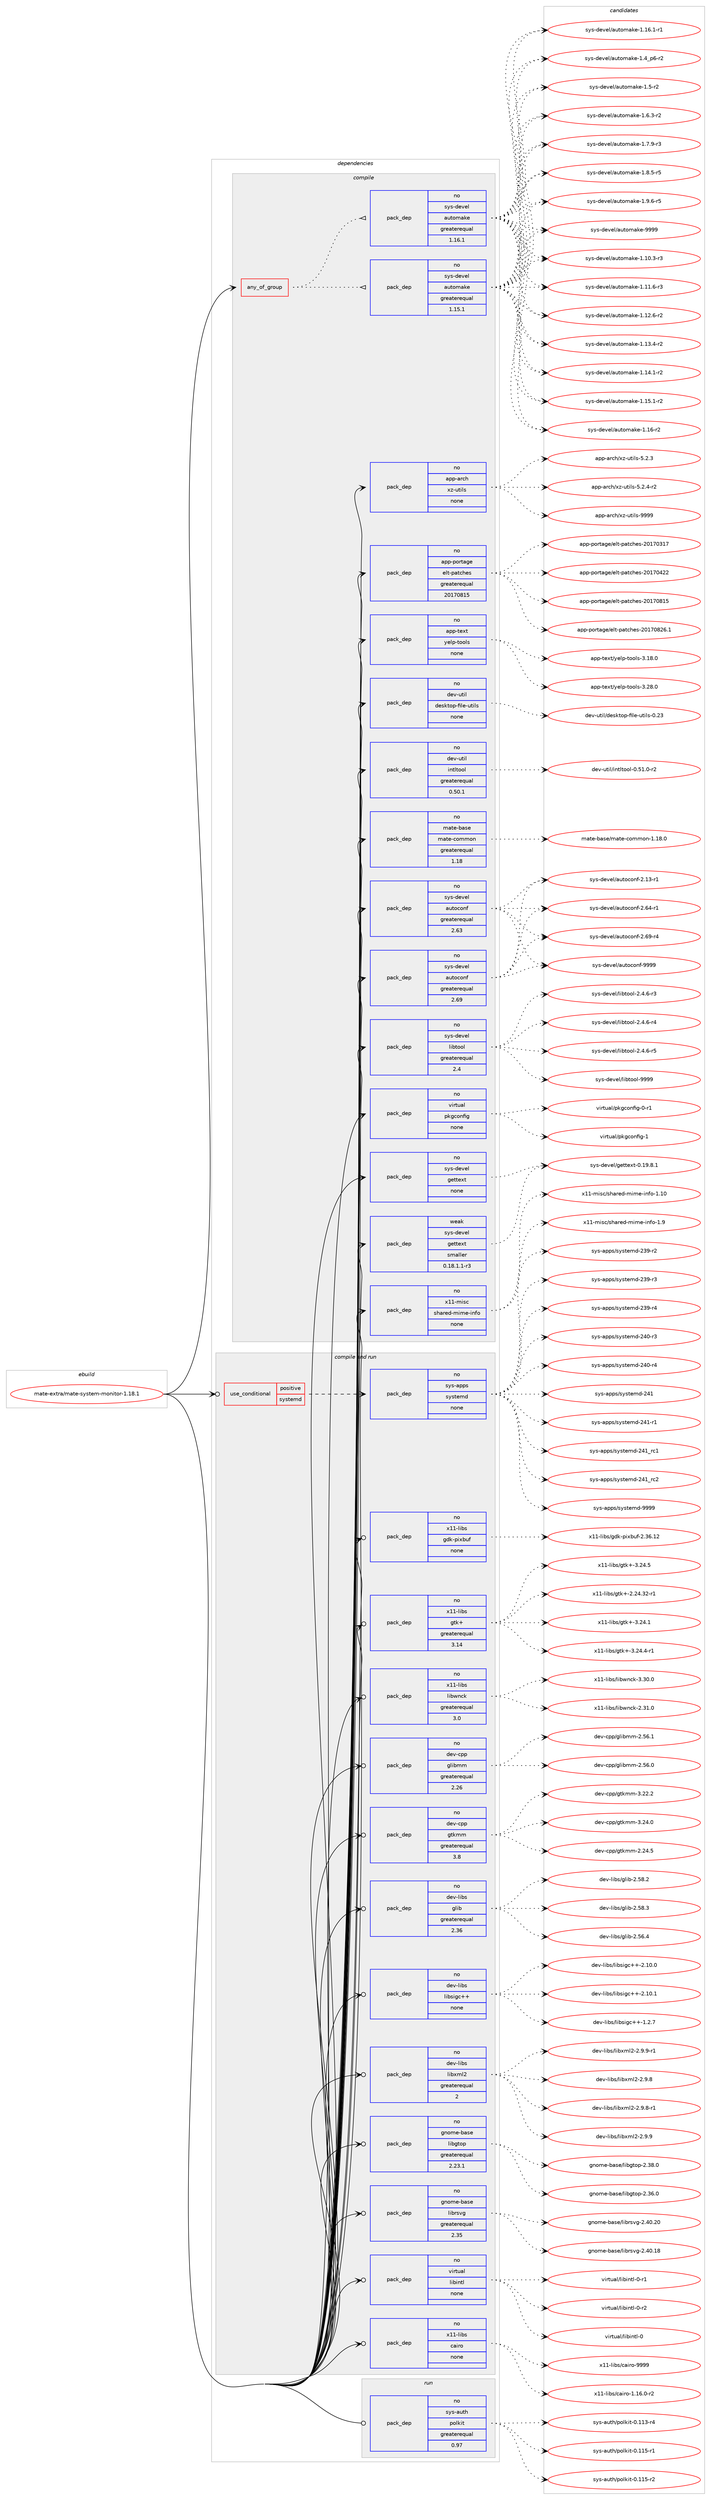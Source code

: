 digraph prolog {

# *************
# Graph options
# *************

newrank=true;
concentrate=true;
compound=true;
graph [rankdir=LR,fontname=Helvetica,fontsize=10,ranksep=1.5];#, ranksep=2.5, nodesep=0.2];
edge  [arrowhead=vee];
node  [fontname=Helvetica,fontsize=10];

# **********
# The ebuild
# **********

subgraph cluster_leftcol {
color=gray;
rank=same;
label=<<i>ebuild</i>>;
id [label="mate-extra/mate-system-monitor-1.18.1", color=red, width=4, href="../mate-extra/mate-system-monitor-1.18.1.svg"];
}

# ****************
# The dependencies
# ****************

subgraph cluster_midcol {
color=gray;
label=<<i>dependencies</i>>;
subgraph cluster_compile {
fillcolor="#eeeeee";
style=filled;
label=<<i>compile</i>>;
subgraph any24516 {
dependency1598541 [label=<<TABLE BORDER="0" CELLBORDER="1" CELLSPACING="0" CELLPADDING="4"><TR><TD CELLPADDING="10">any_of_group</TD></TR></TABLE>>, shape=none, color=red];subgraph pack1141864 {
dependency1598542 [label=<<TABLE BORDER="0" CELLBORDER="1" CELLSPACING="0" CELLPADDING="4" WIDTH="220"><TR><TD ROWSPAN="6" CELLPADDING="30">pack_dep</TD></TR><TR><TD WIDTH="110">no</TD></TR><TR><TD>sys-devel</TD></TR><TR><TD>automake</TD></TR><TR><TD>greaterequal</TD></TR><TR><TD>1.16.1</TD></TR></TABLE>>, shape=none, color=blue];
}
dependency1598541:e -> dependency1598542:w [weight=20,style="dotted",arrowhead="oinv"];
subgraph pack1141865 {
dependency1598543 [label=<<TABLE BORDER="0" CELLBORDER="1" CELLSPACING="0" CELLPADDING="4" WIDTH="220"><TR><TD ROWSPAN="6" CELLPADDING="30">pack_dep</TD></TR><TR><TD WIDTH="110">no</TD></TR><TR><TD>sys-devel</TD></TR><TR><TD>automake</TD></TR><TR><TD>greaterequal</TD></TR><TR><TD>1.15.1</TD></TR></TABLE>>, shape=none, color=blue];
}
dependency1598541:e -> dependency1598543:w [weight=20,style="dotted",arrowhead="oinv"];
}
id:e -> dependency1598541:w [weight=20,style="solid",arrowhead="vee"];
subgraph pack1141866 {
dependency1598544 [label=<<TABLE BORDER="0" CELLBORDER="1" CELLSPACING="0" CELLPADDING="4" WIDTH="220"><TR><TD ROWSPAN="6" CELLPADDING="30">pack_dep</TD></TR><TR><TD WIDTH="110">no</TD></TR><TR><TD>app-arch</TD></TR><TR><TD>xz-utils</TD></TR><TR><TD>none</TD></TR><TR><TD></TD></TR></TABLE>>, shape=none, color=blue];
}
id:e -> dependency1598544:w [weight=20,style="solid",arrowhead="vee"];
subgraph pack1141867 {
dependency1598545 [label=<<TABLE BORDER="0" CELLBORDER="1" CELLSPACING="0" CELLPADDING="4" WIDTH="220"><TR><TD ROWSPAN="6" CELLPADDING="30">pack_dep</TD></TR><TR><TD WIDTH="110">no</TD></TR><TR><TD>app-portage</TD></TR><TR><TD>elt-patches</TD></TR><TR><TD>greaterequal</TD></TR><TR><TD>20170815</TD></TR></TABLE>>, shape=none, color=blue];
}
id:e -> dependency1598545:w [weight=20,style="solid",arrowhead="vee"];
subgraph pack1141868 {
dependency1598546 [label=<<TABLE BORDER="0" CELLBORDER="1" CELLSPACING="0" CELLPADDING="4" WIDTH="220"><TR><TD ROWSPAN="6" CELLPADDING="30">pack_dep</TD></TR><TR><TD WIDTH="110">no</TD></TR><TR><TD>app-text</TD></TR><TR><TD>yelp-tools</TD></TR><TR><TD>none</TD></TR><TR><TD></TD></TR></TABLE>>, shape=none, color=blue];
}
id:e -> dependency1598546:w [weight=20,style="solid",arrowhead="vee"];
subgraph pack1141869 {
dependency1598547 [label=<<TABLE BORDER="0" CELLBORDER="1" CELLSPACING="0" CELLPADDING="4" WIDTH="220"><TR><TD ROWSPAN="6" CELLPADDING="30">pack_dep</TD></TR><TR><TD WIDTH="110">no</TD></TR><TR><TD>dev-util</TD></TR><TR><TD>desktop-file-utils</TD></TR><TR><TD>none</TD></TR><TR><TD></TD></TR></TABLE>>, shape=none, color=blue];
}
id:e -> dependency1598547:w [weight=20,style="solid",arrowhead="vee"];
subgraph pack1141870 {
dependency1598548 [label=<<TABLE BORDER="0" CELLBORDER="1" CELLSPACING="0" CELLPADDING="4" WIDTH="220"><TR><TD ROWSPAN="6" CELLPADDING="30">pack_dep</TD></TR><TR><TD WIDTH="110">no</TD></TR><TR><TD>dev-util</TD></TR><TR><TD>intltool</TD></TR><TR><TD>greaterequal</TD></TR><TR><TD>0.50.1</TD></TR></TABLE>>, shape=none, color=blue];
}
id:e -> dependency1598548:w [weight=20,style="solid",arrowhead="vee"];
subgraph pack1141871 {
dependency1598549 [label=<<TABLE BORDER="0" CELLBORDER="1" CELLSPACING="0" CELLPADDING="4" WIDTH="220"><TR><TD ROWSPAN="6" CELLPADDING="30">pack_dep</TD></TR><TR><TD WIDTH="110">no</TD></TR><TR><TD>mate-base</TD></TR><TR><TD>mate-common</TD></TR><TR><TD>greaterequal</TD></TR><TR><TD>1.18</TD></TR></TABLE>>, shape=none, color=blue];
}
id:e -> dependency1598549:w [weight=20,style="solid",arrowhead="vee"];
subgraph pack1141872 {
dependency1598550 [label=<<TABLE BORDER="0" CELLBORDER="1" CELLSPACING="0" CELLPADDING="4" WIDTH="220"><TR><TD ROWSPAN="6" CELLPADDING="30">pack_dep</TD></TR><TR><TD WIDTH="110">no</TD></TR><TR><TD>sys-devel</TD></TR><TR><TD>autoconf</TD></TR><TR><TD>greaterequal</TD></TR><TR><TD>2.63</TD></TR></TABLE>>, shape=none, color=blue];
}
id:e -> dependency1598550:w [weight=20,style="solid",arrowhead="vee"];
subgraph pack1141873 {
dependency1598551 [label=<<TABLE BORDER="0" CELLBORDER="1" CELLSPACING="0" CELLPADDING="4" WIDTH="220"><TR><TD ROWSPAN="6" CELLPADDING="30">pack_dep</TD></TR><TR><TD WIDTH="110">no</TD></TR><TR><TD>sys-devel</TD></TR><TR><TD>autoconf</TD></TR><TR><TD>greaterequal</TD></TR><TR><TD>2.69</TD></TR></TABLE>>, shape=none, color=blue];
}
id:e -> dependency1598551:w [weight=20,style="solid",arrowhead="vee"];
subgraph pack1141874 {
dependency1598552 [label=<<TABLE BORDER="0" CELLBORDER="1" CELLSPACING="0" CELLPADDING="4" WIDTH="220"><TR><TD ROWSPAN="6" CELLPADDING="30">pack_dep</TD></TR><TR><TD WIDTH="110">no</TD></TR><TR><TD>sys-devel</TD></TR><TR><TD>gettext</TD></TR><TR><TD>none</TD></TR><TR><TD></TD></TR></TABLE>>, shape=none, color=blue];
}
id:e -> dependency1598552:w [weight=20,style="solid",arrowhead="vee"];
subgraph pack1141875 {
dependency1598553 [label=<<TABLE BORDER="0" CELLBORDER="1" CELLSPACING="0" CELLPADDING="4" WIDTH="220"><TR><TD ROWSPAN="6" CELLPADDING="30">pack_dep</TD></TR><TR><TD WIDTH="110">no</TD></TR><TR><TD>sys-devel</TD></TR><TR><TD>libtool</TD></TR><TR><TD>greaterequal</TD></TR><TR><TD>2.4</TD></TR></TABLE>>, shape=none, color=blue];
}
id:e -> dependency1598553:w [weight=20,style="solid",arrowhead="vee"];
subgraph pack1141876 {
dependency1598554 [label=<<TABLE BORDER="0" CELLBORDER="1" CELLSPACING="0" CELLPADDING="4" WIDTH="220"><TR><TD ROWSPAN="6" CELLPADDING="30">pack_dep</TD></TR><TR><TD WIDTH="110">no</TD></TR><TR><TD>virtual</TD></TR><TR><TD>pkgconfig</TD></TR><TR><TD>none</TD></TR><TR><TD></TD></TR></TABLE>>, shape=none, color=blue];
}
id:e -> dependency1598554:w [weight=20,style="solid",arrowhead="vee"];
subgraph pack1141877 {
dependency1598555 [label=<<TABLE BORDER="0" CELLBORDER="1" CELLSPACING="0" CELLPADDING="4" WIDTH="220"><TR><TD ROWSPAN="6" CELLPADDING="30">pack_dep</TD></TR><TR><TD WIDTH="110">no</TD></TR><TR><TD>x11-misc</TD></TR><TR><TD>shared-mime-info</TD></TR><TR><TD>none</TD></TR><TR><TD></TD></TR></TABLE>>, shape=none, color=blue];
}
id:e -> dependency1598555:w [weight=20,style="solid",arrowhead="vee"];
subgraph pack1141878 {
dependency1598556 [label=<<TABLE BORDER="0" CELLBORDER="1" CELLSPACING="0" CELLPADDING="4" WIDTH="220"><TR><TD ROWSPAN="6" CELLPADDING="30">pack_dep</TD></TR><TR><TD WIDTH="110">weak</TD></TR><TR><TD>sys-devel</TD></TR><TR><TD>gettext</TD></TR><TR><TD>smaller</TD></TR><TR><TD>0.18.1.1-r3</TD></TR></TABLE>>, shape=none, color=blue];
}
id:e -> dependency1598556:w [weight=20,style="solid",arrowhead="vee"];
}
subgraph cluster_compileandrun {
fillcolor="#eeeeee";
style=filled;
label=<<i>compile and run</i>>;
subgraph cond431515 {
dependency1598557 [label=<<TABLE BORDER="0" CELLBORDER="1" CELLSPACING="0" CELLPADDING="4"><TR><TD ROWSPAN="3" CELLPADDING="10">use_conditional</TD></TR><TR><TD>positive</TD></TR><TR><TD>systemd</TD></TR></TABLE>>, shape=none, color=red];
subgraph pack1141879 {
dependency1598558 [label=<<TABLE BORDER="0" CELLBORDER="1" CELLSPACING="0" CELLPADDING="4" WIDTH="220"><TR><TD ROWSPAN="6" CELLPADDING="30">pack_dep</TD></TR><TR><TD WIDTH="110">no</TD></TR><TR><TD>sys-apps</TD></TR><TR><TD>systemd</TD></TR><TR><TD>none</TD></TR><TR><TD></TD></TR></TABLE>>, shape=none, color=blue];
}
dependency1598557:e -> dependency1598558:w [weight=20,style="dashed",arrowhead="vee"];
}
id:e -> dependency1598557:w [weight=20,style="solid",arrowhead="odotvee"];
subgraph pack1141880 {
dependency1598559 [label=<<TABLE BORDER="0" CELLBORDER="1" CELLSPACING="0" CELLPADDING="4" WIDTH="220"><TR><TD ROWSPAN="6" CELLPADDING="30">pack_dep</TD></TR><TR><TD WIDTH="110">no</TD></TR><TR><TD>dev-cpp</TD></TR><TR><TD>glibmm</TD></TR><TR><TD>greaterequal</TD></TR><TR><TD>2.26</TD></TR></TABLE>>, shape=none, color=blue];
}
id:e -> dependency1598559:w [weight=20,style="solid",arrowhead="odotvee"];
subgraph pack1141881 {
dependency1598560 [label=<<TABLE BORDER="0" CELLBORDER="1" CELLSPACING="0" CELLPADDING="4" WIDTH="220"><TR><TD ROWSPAN="6" CELLPADDING="30">pack_dep</TD></TR><TR><TD WIDTH="110">no</TD></TR><TR><TD>dev-cpp</TD></TR><TR><TD>gtkmm</TD></TR><TR><TD>greaterequal</TD></TR><TR><TD>3.8</TD></TR></TABLE>>, shape=none, color=blue];
}
id:e -> dependency1598560:w [weight=20,style="solid",arrowhead="odotvee"];
subgraph pack1141882 {
dependency1598561 [label=<<TABLE BORDER="0" CELLBORDER="1" CELLSPACING="0" CELLPADDING="4" WIDTH="220"><TR><TD ROWSPAN="6" CELLPADDING="30">pack_dep</TD></TR><TR><TD WIDTH="110">no</TD></TR><TR><TD>dev-libs</TD></TR><TR><TD>glib</TD></TR><TR><TD>greaterequal</TD></TR><TR><TD>2.36</TD></TR></TABLE>>, shape=none, color=blue];
}
id:e -> dependency1598561:w [weight=20,style="solid",arrowhead="odotvee"];
subgraph pack1141883 {
dependency1598562 [label=<<TABLE BORDER="0" CELLBORDER="1" CELLSPACING="0" CELLPADDING="4" WIDTH="220"><TR><TD ROWSPAN="6" CELLPADDING="30">pack_dep</TD></TR><TR><TD WIDTH="110">no</TD></TR><TR><TD>dev-libs</TD></TR><TR><TD>libsigc++</TD></TR><TR><TD>none</TD></TR><TR><TD></TD></TR></TABLE>>, shape=none, color=blue];
}
id:e -> dependency1598562:w [weight=20,style="solid",arrowhead="odotvee"];
subgraph pack1141884 {
dependency1598563 [label=<<TABLE BORDER="0" CELLBORDER="1" CELLSPACING="0" CELLPADDING="4" WIDTH="220"><TR><TD ROWSPAN="6" CELLPADDING="30">pack_dep</TD></TR><TR><TD WIDTH="110">no</TD></TR><TR><TD>dev-libs</TD></TR><TR><TD>libxml2</TD></TR><TR><TD>greaterequal</TD></TR><TR><TD>2</TD></TR></TABLE>>, shape=none, color=blue];
}
id:e -> dependency1598563:w [weight=20,style="solid",arrowhead="odotvee"];
subgraph pack1141885 {
dependency1598564 [label=<<TABLE BORDER="0" CELLBORDER="1" CELLSPACING="0" CELLPADDING="4" WIDTH="220"><TR><TD ROWSPAN="6" CELLPADDING="30">pack_dep</TD></TR><TR><TD WIDTH="110">no</TD></TR><TR><TD>gnome-base</TD></TR><TR><TD>libgtop</TD></TR><TR><TD>greaterequal</TD></TR><TR><TD>2.23.1</TD></TR></TABLE>>, shape=none, color=blue];
}
id:e -> dependency1598564:w [weight=20,style="solid",arrowhead="odotvee"];
subgraph pack1141886 {
dependency1598565 [label=<<TABLE BORDER="0" CELLBORDER="1" CELLSPACING="0" CELLPADDING="4" WIDTH="220"><TR><TD ROWSPAN="6" CELLPADDING="30">pack_dep</TD></TR><TR><TD WIDTH="110">no</TD></TR><TR><TD>gnome-base</TD></TR><TR><TD>librsvg</TD></TR><TR><TD>greaterequal</TD></TR><TR><TD>2.35</TD></TR></TABLE>>, shape=none, color=blue];
}
id:e -> dependency1598565:w [weight=20,style="solid",arrowhead="odotvee"];
subgraph pack1141887 {
dependency1598566 [label=<<TABLE BORDER="0" CELLBORDER="1" CELLSPACING="0" CELLPADDING="4" WIDTH="220"><TR><TD ROWSPAN="6" CELLPADDING="30">pack_dep</TD></TR><TR><TD WIDTH="110">no</TD></TR><TR><TD>virtual</TD></TR><TR><TD>libintl</TD></TR><TR><TD>none</TD></TR><TR><TD></TD></TR></TABLE>>, shape=none, color=blue];
}
id:e -> dependency1598566:w [weight=20,style="solid",arrowhead="odotvee"];
subgraph pack1141888 {
dependency1598567 [label=<<TABLE BORDER="0" CELLBORDER="1" CELLSPACING="0" CELLPADDING="4" WIDTH="220"><TR><TD ROWSPAN="6" CELLPADDING="30">pack_dep</TD></TR><TR><TD WIDTH="110">no</TD></TR><TR><TD>x11-libs</TD></TR><TR><TD>cairo</TD></TR><TR><TD>none</TD></TR><TR><TD></TD></TR></TABLE>>, shape=none, color=blue];
}
id:e -> dependency1598567:w [weight=20,style="solid",arrowhead="odotvee"];
subgraph pack1141889 {
dependency1598568 [label=<<TABLE BORDER="0" CELLBORDER="1" CELLSPACING="0" CELLPADDING="4" WIDTH="220"><TR><TD ROWSPAN="6" CELLPADDING="30">pack_dep</TD></TR><TR><TD WIDTH="110">no</TD></TR><TR><TD>x11-libs</TD></TR><TR><TD>gdk-pixbuf</TD></TR><TR><TD>none</TD></TR><TR><TD></TD></TR></TABLE>>, shape=none, color=blue];
}
id:e -> dependency1598568:w [weight=20,style="solid",arrowhead="odotvee"];
subgraph pack1141890 {
dependency1598569 [label=<<TABLE BORDER="0" CELLBORDER="1" CELLSPACING="0" CELLPADDING="4" WIDTH="220"><TR><TD ROWSPAN="6" CELLPADDING="30">pack_dep</TD></TR><TR><TD WIDTH="110">no</TD></TR><TR><TD>x11-libs</TD></TR><TR><TD>gtk+</TD></TR><TR><TD>greaterequal</TD></TR><TR><TD>3.14</TD></TR></TABLE>>, shape=none, color=blue];
}
id:e -> dependency1598569:w [weight=20,style="solid",arrowhead="odotvee"];
subgraph pack1141891 {
dependency1598570 [label=<<TABLE BORDER="0" CELLBORDER="1" CELLSPACING="0" CELLPADDING="4" WIDTH="220"><TR><TD ROWSPAN="6" CELLPADDING="30">pack_dep</TD></TR><TR><TD WIDTH="110">no</TD></TR><TR><TD>x11-libs</TD></TR><TR><TD>libwnck</TD></TR><TR><TD>greaterequal</TD></TR><TR><TD>3.0</TD></TR></TABLE>>, shape=none, color=blue];
}
id:e -> dependency1598570:w [weight=20,style="solid",arrowhead="odotvee"];
}
subgraph cluster_run {
fillcolor="#eeeeee";
style=filled;
label=<<i>run</i>>;
subgraph pack1141892 {
dependency1598571 [label=<<TABLE BORDER="0" CELLBORDER="1" CELLSPACING="0" CELLPADDING="4" WIDTH="220"><TR><TD ROWSPAN="6" CELLPADDING="30">pack_dep</TD></TR><TR><TD WIDTH="110">no</TD></TR><TR><TD>sys-auth</TD></TR><TR><TD>polkit</TD></TR><TR><TD>greaterequal</TD></TR><TR><TD>0.97</TD></TR></TABLE>>, shape=none, color=blue];
}
id:e -> dependency1598571:w [weight=20,style="solid",arrowhead="odot"];
}
}

# **************
# The candidates
# **************

subgraph cluster_choices {
rank=same;
color=gray;
label=<<i>candidates</i>>;

subgraph choice1141864 {
color=black;
nodesep=1;
choice11512111545100101118101108479711711611110997107101454946494846514511451 [label="sys-devel/automake-1.10.3-r3", color=red, width=4,href="../sys-devel/automake-1.10.3-r3.svg"];
choice11512111545100101118101108479711711611110997107101454946494946544511451 [label="sys-devel/automake-1.11.6-r3", color=red, width=4,href="../sys-devel/automake-1.11.6-r3.svg"];
choice11512111545100101118101108479711711611110997107101454946495046544511450 [label="sys-devel/automake-1.12.6-r2", color=red, width=4,href="../sys-devel/automake-1.12.6-r2.svg"];
choice11512111545100101118101108479711711611110997107101454946495146524511450 [label="sys-devel/automake-1.13.4-r2", color=red, width=4,href="../sys-devel/automake-1.13.4-r2.svg"];
choice11512111545100101118101108479711711611110997107101454946495246494511450 [label="sys-devel/automake-1.14.1-r2", color=red, width=4,href="../sys-devel/automake-1.14.1-r2.svg"];
choice11512111545100101118101108479711711611110997107101454946495346494511450 [label="sys-devel/automake-1.15.1-r2", color=red, width=4,href="../sys-devel/automake-1.15.1-r2.svg"];
choice1151211154510010111810110847971171161111099710710145494649544511450 [label="sys-devel/automake-1.16-r2", color=red, width=4,href="../sys-devel/automake-1.16-r2.svg"];
choice11512111545100101118101108479711711611110997107101454946495446494511449 [label="sys-devel/automake-1.16.1-r1", color=red, width=4,href="../sys-devel/automake-1.16.1-r1.svg"];
choice115121115451001011181011084797117116111109971071014549465295112544511450 [label="sys-devel/automake-1.4_p6-r2", color=red, width=4,href="../sys-devel/automake-1.4_p6-r2.svg"];
choice11512111545100101118101108479711711611110997107101454946534511450 [label="sys-devel/automake-1.5-r2", color=red, width=4,href="../sys-devel/automake-1.5-r2.svg"];
choice115121115451001011181011084797117116111109971071014549465446514511450 [label="sys-devel/automake-1.6.3-r2", color=red, width=4,href="../sys-devel/automake-1.6.3-r2.svg"];
choice115121115451001011181011084797117116111109971071014549465546574511451 [label="sys-devel/automake-1.7.9-r3", color=red, width=4,href="../sys-devel/automake-1.7.9-r3.svg"];
choice115121115451001011181011084797117116111109971071014549465646534511453 [label="sys-devel/automake-1.8.5-r5", color=red, width=4,href="../sys-devel/automake-1.8.5-r5.svg"];
choice115121115451001011181011084797117116111109971071014549465746544511453 [label="sys-devel/automake-1.9.6-r5", color=red, width=4,href="../sys-devel/automake-1.9.6-r5.svg"];
choice115121115451001011181011084797117116111109971071014557575757 [label="sys-devel/automake-9999", color=red, width=4,href="../sys-devel/automake-9999.svg"];
dependency1598542:e -> choice11512111545100101118101108479711711611110997107101454946494846514511451:w [style=dotted,weight="100"];
dependency1598542:e -> choice11512111545100101118101108479711711611110997107101454946494946544511451:w [style=dotted,weight="100"];
dependency1598542:e -> choice11512111545100101118101108479711711611110997107101454946495046544511450:w [style=dotted,weight="100"];
dependency1598542:e -> choice11512111545100101118101108479711711611110997107101454946495146524511450:w [style=dotted,weight="100"];
dependency1598542:e -> choice11512111545100101118101108479711711611110997107101454946495246494511450:w [style=dotted,weight="100"];
dependency1598542:e -> choice11512111545100101118101108479711711611110997107101454946495346494511450:w [style=dotted,weight="100"];
dependency1598542:e -> choice1151211154510010111810110847971171161111099710710145494649544511450:w [style=dotted,weight="100"];
dependency1598542:e -> choice11512111545100101118101108479711711611110997107101454946495446494511449:w [style=dotted,weight="100"];
dependency1598542:e -> choice115121115451001011181011084797117116111109971071014549465295112544511450:w [style=dotted,weight="100"];
dependency1598542:e -> choice11512111545100101118101108479711711611110997107101454946534511450:w [style=dotted,weight="100"];
dependency1598542:e -> choice115121115451001011181011084797117116111109971071014549465446514511450:w [style=dotted,weight="100"];
dependency1598542:e -> choice115121115451001011181011084797117116111109971071014549465546574511451:w [style=dotted,weight="100"];
dependency1598542:e -> choice115121115451001011181011084797117116111109971071014549465646534511453:w [style=dotted,weight="100"];
dependency1598542:e -> choice115121115451001011181011084797117116111109971071014549465746544511453:w [style=dotted,weight="100"];
dependency1598542:e -> choice115121115451001011181011084797117116111109971071014557575757:w [style=dotted,weight="100"];
}
subgraph choice1141865 {
color=black;
nodesep=1;
choice11512111545100101118101108479711711611110997107101454946494846514511451 [label="sys-devel/automake-1.10.3-r3", color=red, width=4,href="../sys-devel/automake-1.10.3-r3.svg"];
choice11512111545100101118101108479711711611110997107101454946494946544511451 [label="sys-devel/automake-1.11.6-r3", color=red, width=4,href="../sys-devel/automake-1.11.6-r3.svg"];
choice11512111545100101118101108479711711611110997107101454946495046544511450 [label="sys-devel/automake-1.12.6-r2", color=red, width=4,href="../sys-devel/automake-1.12.6-r2.svg"];
choice11512111545100101118101108479711711611110997107101454946495146524511450 [label="sys-devel/automake-1.13.4-r2", color=red, width=4,href="../sys-devel/automake-1.13.4-r2.svg"];
choice11512111545100101118101108479711711611110997107101454946495246494511450 [label="sys-devel/automake-1.14.1-r2", color=red, width=4,href="../sys-devel/automake-1.14.1-r2.svg"];
choice11512111545100101118101108479711711611110997107101454946495346494511450 [label="sys-devel/automake-1.15.1-r2", color=red, width=4,href="../sys-devel/automake-1.15.1-r2.svg"];
choice1151211154510010111810110847971171161111099710710145494649544511450 [label="sys-devel/automake-1.16-r2", color=red, width=4,href="../sys-devel/automake-1.16-r2.svg"];
choice11512111545100101118101108479711711611110997107101454946495446494511449 [label="sys-devel/automake-1.16.1-r1", color=red, width=4,href="../sys-devel/automake-1.16.1-r1.svg"];
choice115121115451001011181011084797117116111109971071014549465295112544511450 [label="sys-devel/automake-1.4_p6-r2", color=red, width=4,href="../sys-devel/automake-1.4_p6-r2.svg"];
choice11512111545100101118101108479711711611110997107101454946534511450 [label="sys-devel/automake-1.5-r2", color=red, width=4,href="../sys-devel/automake-1.5-r2.svg"];
choice115121115451001011181011084797117116111109971071014549465446514511450 [label="sys-devel/automake-1.6.3-r2", color=red, width=4,href="../sys-devel/automake-1.6.3-r2.svg"];
choice115121115451001011181011084797117116111109971071014549465546574511451 [label="sys-devel/automake-1.7.9-r3", color=red, width=4,href="../sys-devel/automake-1.7.9-r3.svg"];
choice115121115451001011181011084797117116111109971071014549465646534511453 [label="sys-devel/automake-1.8.5-r5", color=red, width=4,href="../sys-devel/automake-1.8.5-r5.svg"];
choice115121115451001011181011084797117116111109971071014549465746544511453 [label="sys-devel/automake-1.9.6-r5", color=red, width=4,href="../sys-devel/automake-1.9.6-r5.svg"];
choice115121115451001011181011084797117116111109971071014557575757 [label="sys-devel/automake-9999", color=red, width=4,href="../sys-devel/automake-9999.svg"];
dependency1598543:e -> choice11512111545100101118101108479711711611110997107101454946494846514511451:w [style=dotted,weight="100"];
dependency1598543:e -> choice11512111545100101118101108479711711611110997107101454946494946544511451:w [style=dotted,weight="100"];
dependency1598543:e -> choice11512111545100101118101108479711711611110997107101454946495046544511450:w [style=dotted,weight="100"];
dependency1598543:e -> choice11512111545100101118101108479711711611110997107101454946495146524511450:w [style=dotted,weight="100"];
dependency1598543:e -> choice11512111545100101118101108479711711611110997107101454946495246494511450:w [style=dotted,weight="100"];
dependency1598543:e -> choice11512111545100101118101108479711711611110997107101454946495346494511450:w [style=dotted,weight="100"];
dependency1598543:e -> choice1151211154510010111810110847971171161111099710710145494649544511450:w [style=dotted,weight="100"];
dependency1598543:e -> choice11512111545100101118101108479711711611110997107101454946495446494511449:w [style=dotted,weight="100"];
dependency1598543:e -> choice115121115451001011181011084797117116111109971071014549465295112544511450:w [style=dotted,weight="100"];
dependency1598543:e -> choice11512111545100101118101108479711711611110997107101454946534511450:w [style=dotted,weight="100"];
dependency1598543:e -> choice115121115451001011181011084797117116111109971071014549465446514511450:w [style=dotted,weight="100"];
dependency1598543:e -> choice115121115451001011181011084797117116111109971071014549465546574511451:w [style=dotted,weight="100"];
dependency1598543:e -> choice115121115451001011181011084797117116111109971071014549465646534511453:w [style=dotted,weight="100"];
dependency1598543:e -> choice115121115451001011181011084797117116111109971071014549465746544511453:w [style=dotted,weight="100"];
dependency1598543:e -> choice115121115451001011181011084797117116111109971071014557575757:w [style=dotted,weight="100"];
}
subgraph choice1141866 {
color=black;
nodesep=1;
choice971121124597114991044712012245117116105108115455346504651 [label="app-arch/xz-utils-5.2.3", color=red, width=4,href="../app-arch/xz-utils-5.2.3.svg"];
choice9711211245971149910447120122451171161051081154553465046524511450 [label="app-arch/xz-utils-5.2.4-r2", color=red, width=4,href="../app-arch/xz-utils-5.2.4-r2.svg"];
choice9711211245971149910447120122451171161051081154557575757 [label="app-arch/xz-utils-9999", color=red, width=4,href="../app-arch/xz-utils-9999.svg"];
dependency1598544:e -> choice971121124597114991044712012245117116105108115455346504651:w [style=dotted,weight="100"];
dependency1598544:e -> choice9711211245971149910447120122451171161051081154553465046524511450:w [style=dotted,weight="100"];
dependency1598544:e -> choice9711211245971149910447120122451171161051081154557575757:w [style=dotted,weight="100"];
}
subgraph choice1141867 {
color=black;
nodesep=1;
choice97112112451121111141169710310147101108116451129711699104101115455048495548514955 [label="app-portage/elt-patches-20170317", color=red, width=4,href="../app-portage/elt-patches-20170317.svg"];
choice97112112451121111141169710310147101108116451129711699104101115455048495548525050 [label="app-portage/elt-patches-20170422", color=red, width=4,href="../app-portage/elt-patches-20170422.svg"];
choice97112112451121111141169710310147101108116451129711699104101115455048495548564953 [label="app-portage/elt-patches-20170815", color=red, width=4,href="../app-portage/elt-patches-20170815.svg"];
choice971121124511211111411697103101471011081164511297116991041011154550484955485650544649 [label="app-portage/elt-patches-20170826.1", color=red, width=4,href="../app-portage/elt-patches-20170826.1.svg"];
dependency1598545:e -> choice97112112451121111141169710310147101108116451129711699104101115455048495548514955:w [style=dotted,weight="100"];
dependency1598545:e -> choice97112112451121111141169710310147101108116451129711699104101115455048495548525050:w [style=dotted,weight="100"];
dependency1598545:e -> choice97112112451121111141169710310147101108116451129711699104101115455048495548564953:w [style=dotted,weight="100"];
dependency1598545:e -> choice971121124511211111411697103101471011081164511297116991041011154550484955485650544649:w [style=dotted,weight="100"];
}
subgraph choice1141868 {
color=black;
nodesep=1;
choice9711211245116101120116471211011081124511611111110811545514649564648 [label="app-text/yelp-tools-3.18.0", color=red, width=4,href="../app-text/yelp-tools-3.18.0.svg"];
choice9711211245116101120116471211011081124511611111110811545514650564648 [label="app-text/yelp-tools-3.28.0", color=red, width=4,href="../app-text/yelp-tools-3.28.0.svg"];
dependency1598546:e -> choice9711211245116101120116471211011081124511611111110811545514649564648:w [style=dotted,weight="100"];
dependency1598546:e -> choice9711211245116101120116471211011081124511611111110811545514650564648:w [style=dotted,weight="100"];
}
subgraph choice1141869 {
color=black;
nodesep=1;
choice100101118451171161051084710010111510711611111245102105108101451171161051081154548465051 [label="dev-util/desktop-file-utils-0.23", color=red, width=4,href="../dev-util/desktop-file-utils-0.23.svg"];
dependency1598547:e -> choice100101118451171161051084710010111510711611111245102105108101451171161051081154548465051:w [style=dotted,weight="100"];
}
subgraph choice1141870 {
color=black;
nodesep=1;
choice1001011184511711610510847105110116108116111111108454846534946484511450 [label="dev-util/intltool-0.51.0-r2", color=red, width=4,href="../dev-util/intltool-0.51.0-r2.svg"];
dependency1598548:e -> choice1001011184511711610510847105110116108116111111108454846534946484511450:w [style=dotted,weight="100"];
}
subgraph choice1141871 {
color=black;
nodesep=1;
choice109971161014598971151014710997116101459911110910911111045494649564648 [label="mate-base/mate-common-1.18.0", color=red, width=4,href="../mate-base/mate-common-1.18.0.svg"];
dependency1598549:e -> choice109971161014598971151014710997116101459911110910911111045494649564648:w [style=dotted,weight="100"];
}
subgraph choice1141872 {
color=black;
nodesep=1;
choice1151211154510010111810110847971171161119911111010245504649514511449 [label="sys-devel/autoconf-2.13-r1", color=red, width=4,href="../sys-devel/autoconf-2.13-r1.svg"];
choice1151211154510010111810110847971171161119911111010245504654524511449 [label="sys-devel/autoconf-2.64-r1", color=red, width=4,href="../sys-devel/autoconf-2.64-r1.svg"];
choice1151211154510010111810110847971171161119911111010245504654574511452 [label="sys-devel/autoconf-2.69-r4", color=red, width=4,href="../sys-devel/autoconf-2.69-r4.svg"];
choice115121115451001011181011084797117116111991111101024557575757 [label="sys-devel/autoconf-9999", color=red, width=4,href="../sys-devel/autoconf-9999.svg"];
dependency1598550:e -> choice1151211154510010111810110847971171161119911111010245504649514511449:w [style=dotted,weight="100"];
dependency1598550:e -> choice1151211154510010111810110847971171161119911111010245504654524511449:w [style=dotted,weight="100"];
dependency1598550:e -> choice1151211154510010111810110847971171161119911111010245504654574511452:w [style=dotted,weight="100"];
dependency1598550:e -> choice115121115451001011181011084797117116111991111101024557575757:w [style=dotted,weight="100"];
}
subgraph choice1141873 {
color=black;
nodesep=1;
choice1151211154510010111810110847971171161119911111010245504649514511449 [label="sys-devel/autoconf-2.13-r1", color=red, width=4,href="../sys-devel/autoconf-2.13-r1.svg"];
choice1151211154510010111810110847971171161119911111010245504654524511449 [label="sys-devel/autoconf-2.64-r1", color=red, width=4,href="../sys-devel/autoconf-2.64-r1.svg"];
choice1151211154510010111810110847971171161119911111010245504654574511452 [label="sys-devel/autoconf-2.69-r4", color=red, width=4,href="../sys-devel/autoconf-2.69-r4.svg"];
choice115121115451001011181011084797117116111991111101024557575757 [label="sys-devel/autoconf-9999", color=red, width=4,href="../sys-devel/autoconf-9999.svg"];
dependency1598551:e -> choice1151211154510010111810110847971171161119911111010245504649514511449:w [style=dotted,weight="100"];
dependency1598551:e -> choice1151211154510010111810110847971171161119911111010245504654524511449:w [style=dotted,weight="100"];
dependency1598551:e -> choice1151211154510010111810110847971171161119911111010245504654574511452:w [style=dotted,weight="100"];
dependency1598551:e -> choice115121115451001011181011084797117116111991111101024557575757:w [style=dotted,weight="100"];
}
subgraph choice1141874 {
color=black;
nodesep=1;
choice1151211154510010111810110847103101116116101120116454846495746564649 [label="sys-devel/gettext-0.19.8.1", color=red, width=4,href="../sys-devel/gettext-0.19.8.1.svg"];
dependency1598552:e -> choice1151211154510010111810110847103101116116101120116454846495746564649:w [style=dotted,weight="100"];
}
subgraph choice1141875 {
color=black;
nodesep=1;
choice1151211154510010111810110847108105981161111111084550465246544511451 [label="sys-devel/libtool-2.4.6-r3", color=red, width=4,href="../sys-devel/libtool-2.4.6-r3.svg"];
choice1151211154510010111810110847108105981161111111084550465246544511452 [label="sys-devel/libtool-2.4.6-r4", color=red, width=4,href="../sys-devel/libtool-2.4.6-r4.svg"];
choice1151211154510010111810110847108105981161111111084550465246544511453 [label="sys-devel/libtool-2.4.6-r5", color=red, width=4,href="../sys-devel/libtool-2.4.6-r5.svg"];
choice1151211154510010111810110847108105981161111111084557575757 [label="sys-devel/libtool-9999", color=red, width=4,href="../sys-devel/libtool-9999.svg"];
dependency1598553:e -> choice1151211154510010111810110847108105981161111111084550465246544511451:w [style=dotted,weight="100"];
dependency1598553:e -> choice1151211154510010111810110847108105981161111111084550465246544511452:w [style=dotted,weight="100"];
dependency1598553:e -> choice1151211154510010111810110847108105981161111111084550465246544511453:w [style=dotted,weight="100"];
dependency1598553:e -> choice1151211154510010111810110847108105981161111111084557575757:w [style=dotted,weight="100"];
}
subgraph choice1141876 {
color=black;
nodesep=1;
choice11810511411611797108471121071039911111010210510345484511449 [label="virtual/pkgconfig-0-r1", color=red, width=4,href="../virtual/pkgconfig-0-r1.svg"];
choice1181051141161179710847112107103991111101021051034549 [label="virtual/pkgconfig-1", color=red, width=4,href="../virtual/pkgconfig-1.svg"];
dependency1598554:e -> choice11810511411611797108471121071039911111010210510345484511449:w [style=dotted,weight="100"];
dependency1598554:e -> choice1181051141161179710847112107103991111101021051034549:w [style=dotted,weight="100"];
}
subgraph choice1141877 {
color=black;
nodesep=1;
choice12049494510910511599471151049711410110045109105109101451051101021114549464948 [label="x11-misc/shared-mime-info-1.10", color=red, width=4,href="../x11-misc/shared-mime-info-1.10.svg"];
choice120494945109105115994711510497114101100451091051091014510511010211145494657 [label="x11-misc/shared-mime-info-1.9", color=red, width=4,href="../x11-misc/shared-mime-info-1.9.svg"];
dependency1598555:e -> choice12049494510910511599471151049711410110045109105109101451051101021114549464948:w [style=dotted,weight="100"];
dependency1598555:e -> choice120494945109105115994711510497114101100451091051091014510511010211145494657:w [style=dotted,weight="100"];
}
subgraph choice1141878 {
color=black;
nodesep=1;
choice1151211154510010111810110847103101116116101120116454846495746564649 [label="sys-devel/gettext-0.19.8.1", color=red, width=4,href="../sys-devel/gettext-0.19.8.1.svg"];
dependency1598556:e -> choice1151211154510010111810110847103101116116101120116454846495746564649:w [style=dotted,weight="100"];
}
subgraph choice1141879 {
color=black;
nodesep=1;
choice115121115459711211211547115121115116101109100455051574511450 [label="sys-apps/systemd-239-r2", color=red, width=4,href="../sys-apps/systemd-239-r2.svg"];
choice115121115459711211211547115121115116101109100455051574511451 [label="sys-apps/systemd-239-r3", color=red, width=4,href="../sys-apps/systemd-239-r3.svg"];
choice115121115459711211211547115121115116101109100455051574511452 [label="sys-apps/systemd-239-r4", color=red, width=4,href="../sys-apps/systemd-239-r4.svg"];
choice115121115459711211211547115121115116101109100455052484511451 [label="sys-apps/systemd-240-r3", color=red, width=4,href="../sys-apps/systemd-240-r3.svg"];
choice115121115459711211211547115121115116101109100455052484511452 [label="sys-apps/systemd-240-r4", color=red, width=4,href="../sys-apps/systemd-240-r4.svg"];
choice11512111545971121121154711512111511610110910045505249 [label="sys-apps/systemd-241", color=red, width=4,href="../sys-apps/systemd-241.svg"];
choice115121115459711211211547115121115116101109100455052494511449 [label="sys-apps/systemd-241-r1", color=red, width=4,href="../sys-apps/systemd-241-r1.svg"];
choice11512111545971121121154711512111511610110910045505249951149949 [label="sys-apps/systemd-241_rc1", color=red, width=4,href="../sys-apps/systemd-241_rc1.svg"];
choice11512111545971121121154711512111511610110910045505249951149950 [label="sys-apps/systemd-241_rc2", color=red, width=4,href="../sys-apps/systemd-241_rc2.svg"];
choice1151211154597112112115471151211151161011091004557575757 [label="sys-apps/systemd-9999", color=red, width=4,href="../sys-apps/systemd-9999.svg"];
dependency1598558:e -> choice115121115459711211211547115121115116101109100455051574511450:w [style=dotted,weight="100"];
dependency1598558:e -> choice115121115459711211211547115121115116101109100455051574511451:w [style=dotted,weight="100"];
dependency1598558:e -> choice115121115459711211211547115121115116101109100455051574511452:w [style=dotted,weight="100"];
dependency1598558:e -> choice115121115459711211211547115121115116101109100455052484511451:w [style=dotted,weight="100"];
dependency1598558:e -> choice115121115459711211211547115121115116101109100455052484511452:w [style=dotted,weight="100"];
dependency1598558:e -> choice11512111545971121121154711512111511610110910045505249:w [style=dotted,weight="100"];
dependency1598558:e -> choice115121115459711211211547115121115116101109100455052494511449:w [style=dotted,weight="100"];
dependency1598558:e -> choice11512111545971121121154711512111511610110910045505249951149949:w [style=dotted,weight="100"];
dependency1598558:e -> choice11512111545971121121154711512111511610110910045505249951149950:w [style=dotted,weight="100"];
dependency1598558:e -> choice1151211154597112112115471151211151161011091004557575757:w [style=dotted,weight="100"];
}
subgraph choice1141880 {
color=black;
nodesep=1;
choice1001011184599112112471031081059810910945504653544648 [label="dev-cpp/glibmm-2.56.0", color=red, width=4,href="../dev-cpp/glibmm-2.56.0.svg"];
choice1001011184599112112471031081059810910945504653544649 [label="dev-cpp/glibmm-2.56.1", color=red, width=4,href="../dev-cpp/glibmm-2.56.1.svg"];
dependency1598559:e -> choice1001011184599112112471031081059810910945504653544648:w [style=dotted,weight="100"];
dependency1598559:e -> choice1001011184599112112471031081059810910945504653544649:w [style=dotted,weight="100"];
}
subgraph choice1141881 {
color=black;
nodesep=1;
choice10010111845991121124710311610710910945504650524653 [label="dev-cpp/gtkmm-2.24.5", color=red, width=4,href="../dev-cpp/gtkmm-2.24.5.svg"];
choice10010111845991121124710311610710910945514650504650 [label="dev-cpp/gtkmm-3.22.2", color=red, width=4,href="../dev-cpp/gtkmm-3.22.2.svg"];
choice10010111845991121124710311610710910945514650524648 [label="dev-cpp/gtkmm-3.24.0", color=red, width=4,href="../dev-cpp/gtkmm-3.24.0.svg"];
dependency1598560:e -> choice10010111845991121124710311610710910945504650524653:w [style=dotted,weight="100"];
dependency1598560:e -> choice10010111845991121124710311610710910945514650504650:w [style=dotted,weight="100"];
dependency1598560:e -> choice10010111845991121124710311610710910945514650524648:w [style=dotted,weight="100"];
}
subgraph choice1141882 {
color=black;
nodesep=1;
choice1001011184510810598115471031081059845504653544652 [label="dev-libs/glib-2.56.4", color=red, width=4,href="../dev-libs/glib-2.56.4.svg"];
choice1001011184510810598115471031081059845504653564650 [label="dev-libs/glib-2.58.2", color=red, width=4,href="../dev-libs/glib-2.58.2.svg"];
choice1001011184510810598115471031081059845504653564651 [label="dev-libs/glib-2.58.3", color=red, width=4,href="../dev-libs/glib-2.58.3.svg"];
dependency1598561:e -> choice1001011184510810598115471031081059845504653544652:w [style=dotted,weight="100"];
dependency1598561:e -> choice1001011184510810598115471031081059845504653564650:w [style=dotted,weight="100"];
dependency1598561:e -> choice1001011184510810598115471031081059845504653564651:w [style=dotted,weight="100"];
}
subgraph choice1141883 {
color=black;
nodesep=1;
choice10010111845108105981154710810598115105103994343454946504655 [label="dev-libs/libsigc++-1.2.7", color=red, width=4,href="../dev-libs/libsigc++-1.2.7.svg"];
choice1001011184510810598115471081059811510510399434345504649484648 [label="dev-libs/libsigc++-2.10.0", color=red, width=4,href="../dev-libs/libsigc++-2.10.0.svg"];
choice1001011184510810598115471081059811510510399434345504649484649 [label="dev-libs/libsigc++-2.10.1", color=red, width=4,href="../dev-libs/libsigc++-2.10.1.svg"];
dependency1598562:e -> choice10010111845108105981154710810598115105103994343454946504655:w [style=dotted,weight="100"];
dependency1598562:e -> choice1001011184510810598115471081059811510510399434345504649484648:w [style=dotted,weight="100"];
dependency1598562:e -> choice1001011184510810598115471081059811510510399434345504649484649:w [style=dotted,weight="100"];
}
subgraph choice1141884 {
color=black;
nodesep=1;
choice1001011184510810598115471081059812010910850455046574656 [label="dev-libs/libxml2-2.9.8", color=red, width=4,href="../dev-libs/libxml2-2.9.8.svg"];
choice10010111845108105981154710810598120109108504550465746564511449 [label="dev-libs/libxml2-2.9.8-r1", color=red, width=4,href="../dev-libs/libxml2-2.9.8-r1.svg"];
choice1001011184510810598115471081059812010910850455046574657 [label="dev-libs/libxml2-2.9.9", color=red, width=4,href="../dev-libs/libxml2-2.9.9.svg"];
choice10010111845108105981154710810598120109108504550465746574511449 [label="dev-libs/libxml2-2.9.9-r1", color=red, width=4,href="../dev-libs/libxml2-2.9.9-r1.svg"];
dependency1598563:e -> choice1001011184510810598115471081059812010910850455046574656:w [style=dotted,weight="100"];
dependency1598563:e -> choice10010111845108105981154710810598120109108504550465746564511449:w [style=dotted,weight="100"];
dependency1598563:e -> choice1001011184510810598115471081059812010910850455046574657:w [style=dotted,weight="100"];
dependency1598563:e -> choice10010111845108105981154710810598120109108504550465746574511449:w [style=dotted,weight="100"];
}
subgraph choice1141885 {
color=black;
nodesep=1;
choice103110111109101459897115101471081059810311611111245504651544648 [label="gnome-base/libgtop-2.36.0", color=red, width=4,href="../gnome-base/libgtop-2.36.0.svg"];
choice103110111109101459897115101471081059810311611111245504651564648 [label="gnome-base/libgtop-2.38.0", color=red, width=4,href="../gnome-base/libgtop-2.38.0.svg"];
dependency1598564:e -> choice103110111109101459897115101471081059810311611111245504651544648:w [style=dotted,weight="100"];
dependency1598564:e -> choice103110111109101459897115101471081059810311611111245504651564648:w [style=dotted,weight="100"];
}
subgraph choice1141886 {
color=black;
nodesep=1;
choice10311011110910145989711510147108105981141151181034550465248464956 [label="gnome-base/librsvg-2.40.18", color=red, width=4,href="../gnome-base/librsvg-2.40.18.svg"];
choice10311011110910145989711510147108105981141151181034550465248465048 [label="gnome-base/librsvg-2.40.20", color=red, width=4,href="../gnome-base/librsvg-2.40.20.svg"];
dependency1598565:e -> choice10311011110910145989711510147108105981141151181034550465248464956:w [style=dotted,weight="100"];
dependency1598565:e -> choice10311011110910145989711510147108105981141151181034550465248465048:w [style=dotted,weight="100"];
}
subgraph choice1141887 {
color=black;
nodesep=1;
choice1181051141161179710847108105981051101161084548 [label="virtual/libintl-0", color=red, width=4,href="../virtual/libintl-0.svg"];
choice11810511411611797108471081059810511011610845484511449 [label="virtual/libintl-0-r1", color=red, width=4,href="../virtual/libintl-0-r1.svg"];
choice11810511411611797108471081059810511011610845484511450 [label="virtual/libintl-0-r2", color=red, width=4,href="../virtual/libintl-0-r2.svg"];
dependency1598566:e -> choice1181051141161179710847108105981051101161084548:w [style=dotted,weight="100"];
dependency1598566:e -> choice11810511411611797108471081059810511011610845484511449:w [style=dotted,weight="100"];
dependency1598566:e -> choice11810511411611797108471081059810511011610845484511450:w [style=dotted,weight="100"];
}
subgraph choice1141888 {
color=black;
nodesep=1;
choice12049494510810598115479997105114111454946495446484511450 [label="x11-libs/cairo-1.16.0-r2", color=red, width=4,href="../x11-libs/cairo-1.16.0-r2.svg"];
choice120494945108105981154799971051141114557575757 [label="x11-libs/cairo-9999", color=red, width=4,href="../x11-libs/cairo-9999.svg"];
dependency1598567:e -> choice12049494510810598115479997105114111454946495446484511450:w [style=dotted,weight="100"];
dependency1598567:e -> choice120494945108105981154799971051141114557575757:w [style=dotted,weight="100"];
}
subgraph choice1141889 {
color=black;
nodesep=1;
choice120494945108105981154710310010745112105120981171024550465154464950 [label="x11-libs/gdk-pixbuf-2.36.12", color=red, width=4,href="../x11-libs/gdk-pixbuf-2.36.12.svg"];
dependency1598568:e -> choice120494945108105981154710310010745112105120981171024550465154464950:w [style=dotted,weight="100"];
}
subgraph choice1141890 {
color=black;
nodesep=1;
choice12049494510810598115471031161074345504650524651504511449 [label="x11-libs/gtk+-2.24.32-r1", color=red, width=4,href="../x11-libs/gtk+-2.24.32-r1.svg"];
choice12049494510810598115471031161074345514650524649 [label="x11-libs/gtk+-3.24.1", color=red, width=4,href="../x11-libs/gtk+-3.24.1.svg"];
choice120494945108105981154710311610743455146505246524511449 [label="x11-libs/gtk+-3.24.4-r1", color=red, width=4,href="../x11-libs/gtk+-3.24.4-r1.svg"];
choice12049494510810598115471031161074345514650524653 [label="x11-libs/gtk+-3.24.5", color=red, width=4,href="../x11-libs/gtk+-3.24.5.svg"];
dependency1598569:e -> choice12049494510810598115471031161074345504650524651504511449:w [style=dotted,weight="100"];
dependency1598569:e -> choice12049494510810598115471031161074345514650524649:w [style=dotted,weight="100"];
dependency1598569:e -> choice120494945108105981154710311610743455146505246524511449:w [style=dotted,weight="100"];
dependency1598569:e -> choice12049494510810598115471031161074345514650524653:w [style=dotted,weight="100"];
}
subgraph choice1141891 {
color=black;
nodesep=1;
choice1204949451081059811547108105981191109910745504651494648 [label="x11-libs/libwnck-2.31.0", color=red, width=4,href="../x11-libs/libwnck-2.31.0.svg"];
choice1204949451081059811547108105981191109910745514651484648 [label="x11-libs/libwnck-3.30.0", color=red, width=4,href="../x11-libs/libwnck-3.30.0.svg"];
dependency1598570:e -> choice1204949451081059811547108105981191109910745504651494648:w [style=dotted,weight="100"];
dependency1598570:e -> choice1204949451081059811547108105981191109910745514651484648:w [style=dotted,weight="100"];
}
subgraph choice1141892 {
color=black;
nodesep=1;
choice1151211154597117116104471121111081071051164548464949514511452 [label="sys-auth/polkit-0.113-r4", color=red, width=4,href="../sys-auth/polkit-0.113-r4.svg"];
choice1151211154597117116104471121111081071051164548464949534511449 [label="sys-auth/polkit-0.115-r1", color=red, width=4,href="../sys-auth/polkit-0.115-r1.svg"];
choice1151211154597117116104471121111081071051164548464949534511450 [label="sys-auth/polkit-0.115-r2", color=red, width=4,href="../sys-auth/polkit-0.115-r2.svg"];
dependency1598571:e -> choice1151211154597117116104471121111081071051164548464949514511452:w [style=dotted,weight="100"];
dependency1598571:e -> choice1151211154597117116104471121111081071051164548464949534511449:w [style=dotted,weight="100"];
dependency1598571:e -> choice1151211154597117116104471121111081071051164548464949534511450:w [style=dotted,weight="100"];
}
}

}
